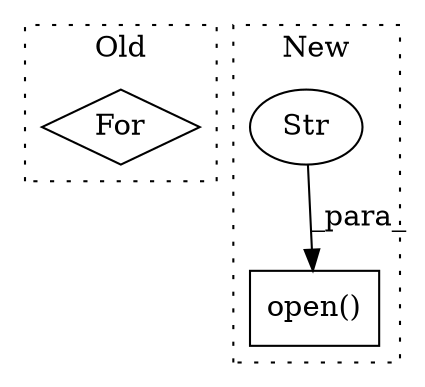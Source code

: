 digraph G {
subgraph cluster0 {
1 [label="For" a="107" s="1452,1489" l="4,18" shape="diamond"];
label = "Old";
style="dotted";
}
subgraph cluster1 {
2 [label="open()" a="75" s="2848,2896" l="11,1" shape="box"];
3 [label="Str" a="66" s="2859" l="37" shape="ellipse"];
label = "New";
style="dotted";
}
3 -> 2 [label="_para_"];
}